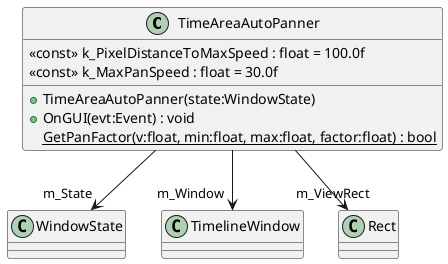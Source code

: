 @startuml
class TimeAreaAutoPanner {
    <<const>> k_PixelDistanceToMaxSpeed : float = 100.0f
    <<const>> k_MaxPanSpeed : float = 30.0f
    + TimeAreaAutoPanner(state:WindowState)
    + OnGUI(evt:Event) : void
    {static} GetPanFactor(v:float, min:float, max:float, factor:float) : bool
}
TimeAreaAutoPanner --> "m_State" WindowState
TimeAreaAutoPanner --> "m_Window" TimelineWindow
TimeAreaAutoPanner --> "m_ViewRect" Rect
@enduml

